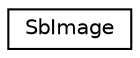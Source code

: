 digraph "Graphical Class Hierarchy"
{
 // LATEX_PDF_SIZE
  edge [fontname="Helvetica",fontsize="10",labelfontname="Helvetica",labelfontsize="10"];
  node [fontname="Helvetica",fontsize="10",shape=record];
  rankdir="LR";
  Node0 [label="SbImage",height=0.2,width=0.4,color="black", fillcolor="white", style="filled",URL="$classSbImage.html",tooltip="The SbImage class is an abstract data type for 2D and 3D images."];
}

